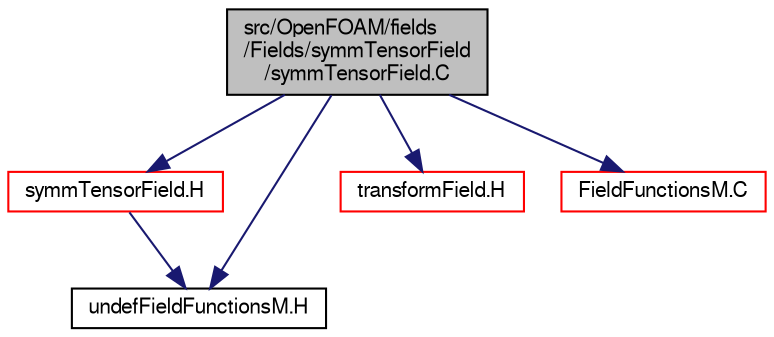 digraph "src/OpenFOAM/fields/Fields/symmTensorField/symmTensorField.C"
{
  bgcolor="transparent";
  edge [fontname="FreeSans",fontsize="10",labelfontname="FreeSans",labelfontsize="10"];
  node [fontname="FreeSans",fontsize="10",shape=record];
  Node0 [label="src/OpenFOAM/fields\l/Fields/symmTensorField\l/symmTensorField.C",height=0.2,width=0.4,color="black", fillcolor="grey75", style="filled", fontcolor="black"];
  Node0 -> Node1 [color="midnightblue",fontsize="10",style="solid",fontname="FreeSans"];
  Node1 [label="symmTensorField.H",height=0.2,width=0.4,color="red",URL="$a09692.html"];
  Node1 -> Node81 [color="midnightblue",fontsize="10",style="solid",fontname="FreeSans"];
  Node81 [label="undefFieldFunctionsM.H",height=0.2,width=0.4,color="black",URL="$a09605.html"];
  Node0 -> Node96 [color="midnightblue",fontsize="10",style="solid",fontname="FreeSans"];
  Node96 [label="transformField.H",height=0.2,width=0.4,color="red",URL="$a09734.html",tooltip="Spatial transformation functions for primitive fields. "];
  Node0 -> Node105 [color="midnightblue",fontsize="10",style="solid",fontname="FreeSans"];
  Node105 [label="FieldFunctionsM.C",height=0.2,width=0.4,color="red",URL="$a09584.html"];
  Node0 -> Node81 [color="midnightblue",fontsize="10",style="solid",fontname="FreeSans"];
}
